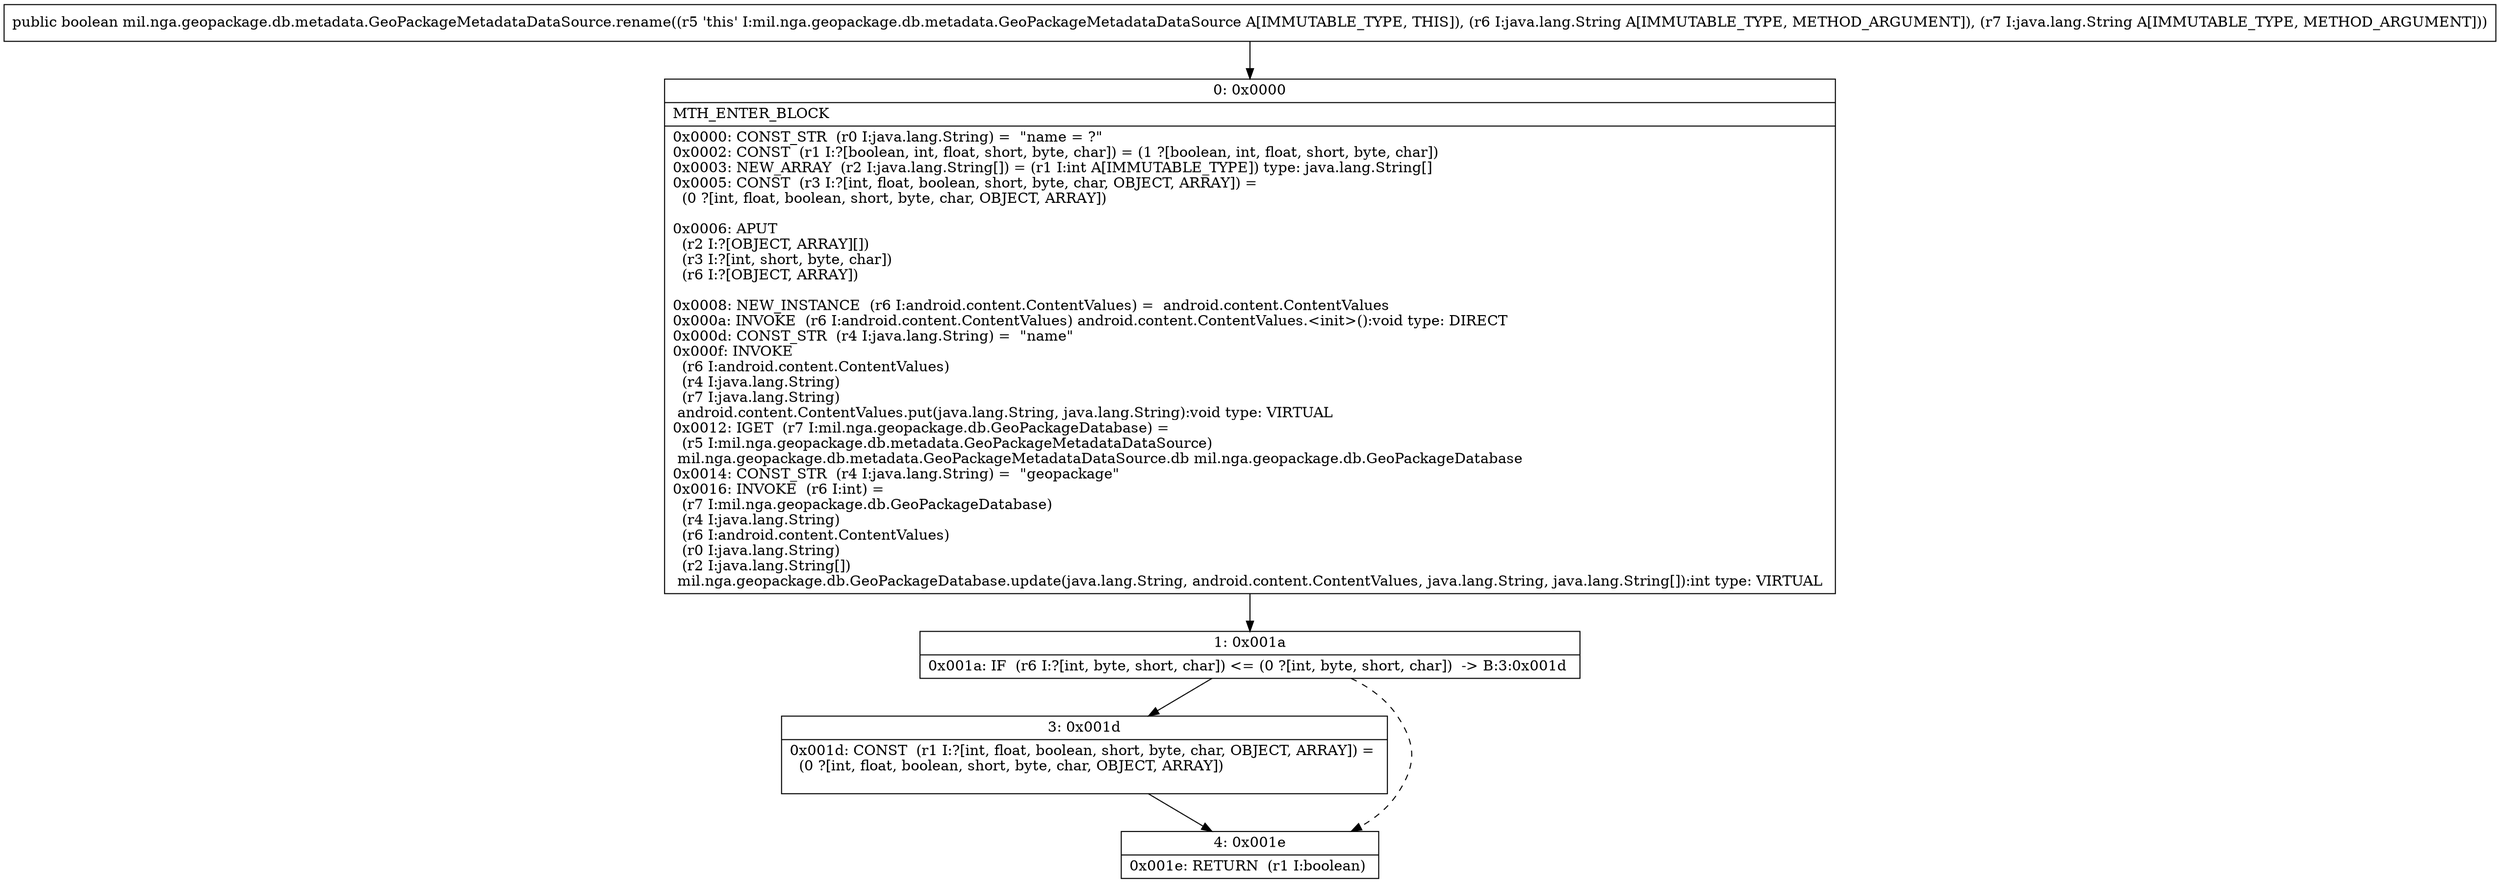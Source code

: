 digraph "CFG formil.nga.geopackage.db.metadata.GeoPackageMetadataDataSource.rename(Ljava\/lang\/String;Ljava\/lang\/String;)Z" {
Node_0 [shape=record,label="{0\:\ 0x0000|MTH_ENTER_BLOCK\l|0x0000: CONST_STR  (r0 I:java.lang.String) =  \"name = ?\" \l0x0002: CONST  (r1 I:?[boolean, int, float, short, byte, char]) = (1 ?[boolean, int, float, short, byte, char]) \l0x0003: NEW_ARRAY  (r2 I:java.lang.String[]) = (r1 I:int A[IMMUTABLE_TYPE]) type: java.lang.String[] \l0x0005: CONST  (r3 I:?[int, float, boolean, short, byte, char, OBJECT, ARRAY]) = \l  (0 ?[int, float, boolean, short, byte, char, OBJECT, ARRAY])\l \l0x0006: APUT  \l  (r2 I:?[OBJECT, ARRAY][])\l  (r3 I:?[int, short, byte, char])\l  (r6 I:?[OBJECT, ARRAY])\l \l0x0008: NEW_INSTANCE  (r6 I:android.content.ContentValues) =  android.content.ContentValues \l0x000a: INVOKE  (r6 I:android.content.ContentValues) android.content.ContentValues.\<init\>():void type: DIRECT \l0x000d: CONST_STR  (r4 I:java.lang.String) =  \"name\" \l0x000f: INVOKE  \l  (r6 I:android.content.ContentValues)\l  (r4 I:java.lang.String)\l  (r7 I:java.lang.String)\l android.content.ContentValues.put(java.lang.String, java.lang.String):void type: VIRTUAL \l0x0012: IGET  (r7 I:mil.nga.geopackage.db.GeoPackageDatabase) = \l  (r5 I:mil.nga.geopackage.db.metadata.GeoPackageMetadataDataSource)\l mil.nga.geopackage.db.metadata.GeoPackageMetadataDataSource.db mil.nga.geopackage.db.GeoPackageDatabase \l0x0014: CONST_STR  (r4 I:java.lang.String) =  \"geopackage\" \l0x0016: INVOKE  (r6 I:int) = \l  (r7 I:mil.nga.geopackage.db.GeoPackageDatabase)\l  (r4 I:java.lang.String)\l  (r6 I:android.content.ContentValues)\l  (r0 I:java.lang.String)\l  (r2 I:java.lang.String[])\l mil.nga.geopackage.db.GeoPackageDatabase.update(java.lang.String, android.content.ContentValues, java.lang.String, java.lang.String[]):int type: VIRTUAL \l}"];
Node_1 [shape=record,label="{1\:\ 0x001a|0x001a: IF  (r6 I:?[int, byte, short, char]) \<= (0 ?[int, byte, short, char])  \-\> B:3:0x001d \l}"];
Node_3 [shape=record,label="{3\:\ 0x001d|0x001d: CONST  (r1 I:?[int, float, boolean, short, byte, char, OBJECT, ARRAY]) = \l  (0 ?[int, float, boolean, short, byte, char, OBJECT, ARRAY])\l \l}"];
Node_4 [shape=record,label="{4\:\ 0x001e|0x001e: RETURN  (r1 I:boolean) \l}"];
MethodNode[shape=record,label="{public boolean mil.nga.geopackage.db.metadata.GeoPackageMetadataDataSource.rename((r5 'this' I:mil.nga.geopackage.db.metadata.GeoPackageMetadataDataSource A[IMMUTABLE_TYPE, THIS]), (r6 I:java.lang.String A[IMMUTABLE_TYPE, METHOD_ARGUMENT]), (r7 I:java.lang.String A[IMMUTABLE_TYPE, METHOD_ARGUMENT])) }"];
MethodNode -> Node_0;
Node_0 -> Node_1;
Node_1 -> Node_3;
Node_1 -> Node_4[style=dashed];
Node_3 -> Node_4;
}

